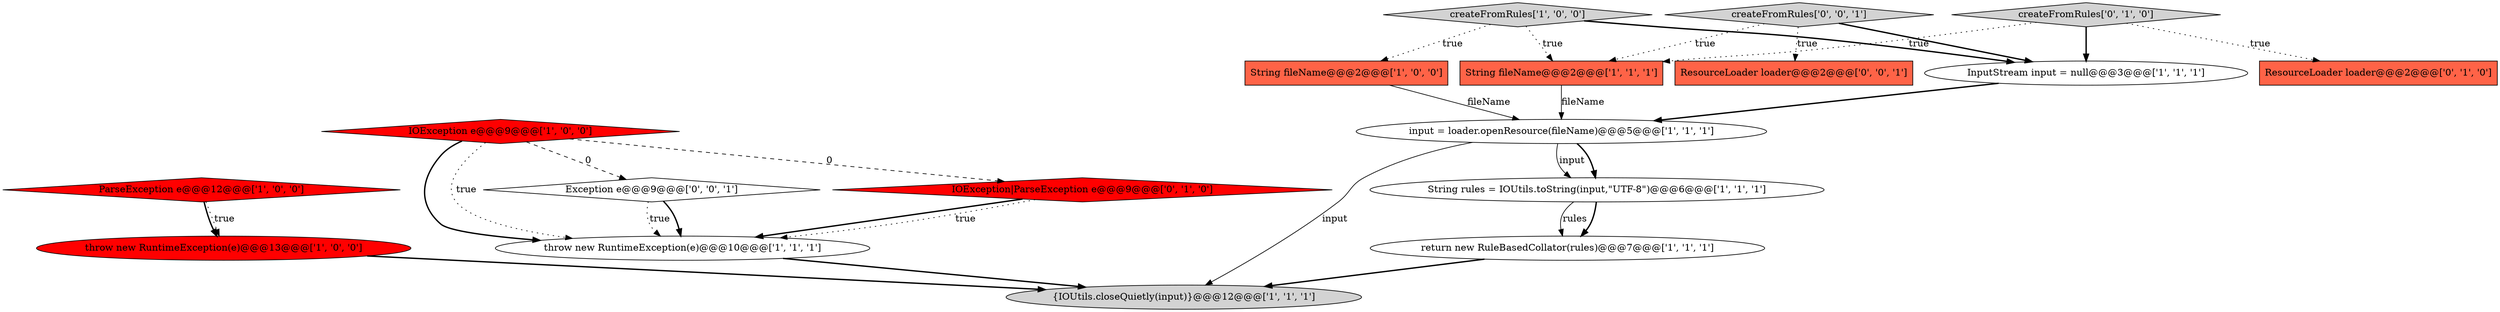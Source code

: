 digraph {
11 [style = filled, label = "String fileName@@@2@@@['1', '1', '1']", fillcolor = tomato, shape = box image = "AAA0AAABBB1BBB"];
15 [style = filled, label = "ResourceLoader loader@@@2@@@['0', '0', '1']", fillcolor = tomato, shape = box image = "AAA0AAABBB3BBB"];
16 [style = filled, label = "createFromRules['0', '0', '1']", fillcolor = lightgray, shape = diamond image = "AAA0AAABBB3BBB"];
3 [style = filled, label = "String fileName@@@2@@@['1', '0', '0']", fillcolor = tomato, shape = box image = "AAA0AAABBB1BBB"];
1 [style = filled, label = "{IOUtils.closeQuietly(input)}@@@12@@@['1', '1', '1']", fillcolor = lightgray, shape = ellipse image = "AAA0AAABBB1BBB"];
6 [style = filled, label = "createFromRules['1', '0', '0']", fillcolor = lightgray, shape = diamond image = "AAA0AAABBB1BBB"];
8 [style = filled, label = "InputStream input = null@@@3@@@['1', '1', '1']", fillcolor = white, shape = ellipse image = "AAA0AAABBB1BBB"];
12 [style = filled, label = "IOException|ParseException e@@@9@@@['0', '1', '0']", fillcolor = red, shape = diamond image = "AAA1AAABBB2BBB"];
4 [style = filled, label = "throw new RuntimeException(e)@@@13@@@['1', '0', '0']", fillcolor = red, shape = ellipse image = "AAA1AAABBB1BBB"];
7 [style = filled, label = "ParseException e@@@12@@@['1', '0', '0']", fillcolor = red, shape = diamond image = "AAA1AAABBB1BBB"];
13 [style = filled, label = "createFromRules['0', '1', '0']", fillcolor = lightgray, shape = diamond image = "AAA0AAABBB2BBB"];
17 [style = filled, label = "Exception e@@@9@@@['0', '0', '1']", fillcolor = white, shape = diamond image = "AAA0AAABBB3BBB"];
5 [style = filled, label = "IOException e@@@9@@@['1', '0', '0']", fillcolor = red, shape = diamond image = "AAA1AAABBB1BBB"];
9 [style = filled, label = "throw new RuntimeException(e)@@@10@@@['1', '1', '1']", fillcolor = white, shape = ellipse image = "AAA0AAABBB1BBB"];
14 [style = filled, label = "ResourceLoader loader@@@2@@@['0', '1', '0']", fillcolor = tomato, shape = box image = "AAA0AAABBB2BBB"];
2 [style = filled, label = "String rules = IOUtils.toString(input,\"UTF-8\")@@@6@@@['1', '1', '1']", fillcolor = white, shape = ellipse image = "AAA0AAABBB1BBB"];
10 [style = filled, label = "return new RuleBasedCollator(rules)@@@7@@@['1', '1', '1']", fillcolor = white, shape = ellipse image = "AAA0AAABBB1BBB"];
0 [style = filled, label = "input = loader.openResource(fileName)@@@5@@@['1', '1', '1']", fillcolor = white, shape = ellipse image = "AAA0AAABBB1BBB"];
5->12 [style = dashed, label="0"];
5->9 [style = bold, label=""];
16->8 [style = bold, label=""];
3->0 [style = solid, label="fileName"];
17->9 [style = bold, label=""];
0->2 [style = bold, label=""];
16->15 [style = dotted, label="true"];
7->4 [style = bold, label=""];
2->10 [style = bold, label=""];
12->9 [style = bold, label=""];
0->2 [style = solid, label="input"];
11->0 [style = solid, label="fileName"];
8->0 [style = bold, label=""];
0->1 [style = solid, label="input"];
5->17 [style = dashed, label="0"];
17->9 [style = dotted, label="true"];
7->4 [style = dotted, label="true"];
6->8 [style = bold, label=""];
5->9 [style = dotted, label="true"];
13->11 [style = dotted, label="true"];
2->10 [style = solid, label="rules"];
4->1 [style = bold, label=""];
6->11 [style = dotted, label="true"];
13->8 [style = bold, label=""];
9->1 [style = bold, label=""];
6->3 [style = dotted, label="true"];
10->1 [style = bold, label=""];
13->14 [style = dotted, label="true"];
16->11 [style = dotted, label="true"];
12->9 [style = dotted, label="true"];
}
